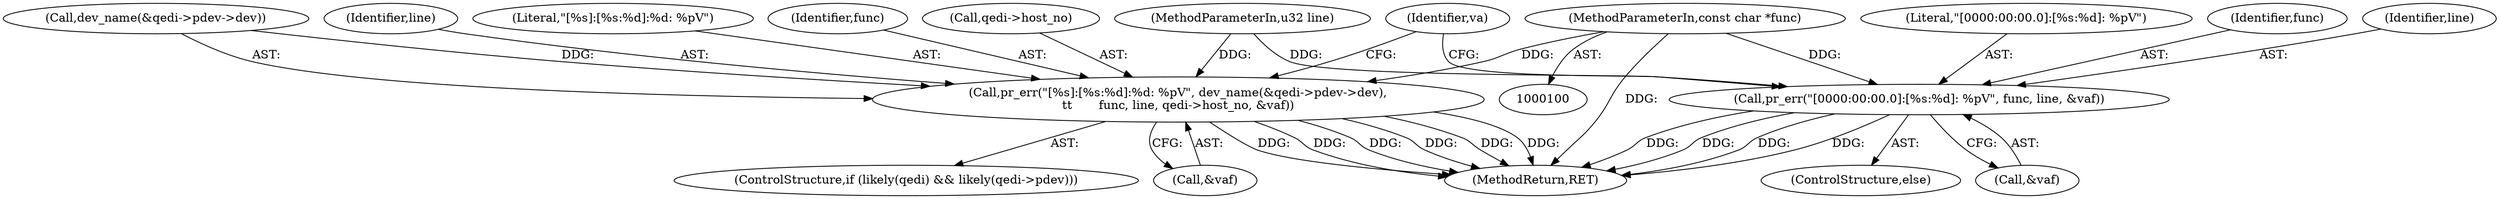 digraph "0_linux_c09581a52765a85f19fc35340127396d5e3379cc@pointer" {
"1000102" [label="(MethodParameterIn,const char *func)"];
"1000130" [label="(Call,pr_err(\"[%s]:[%s:%d]:%d: %pV\", dev_name(&qedi->pdev->dev),\n\t\t       func, line, qedi->host_no, &vaf))"];
"1000147" [label="(Call,pr_err(\"[0000:00:00.0]:[%s:%d]: %pV\", func, line, &vaf))"];
"1000102" [label="(MethodParameterIn,const char *func)"];
"1000130" [label="(Call,pr_err(\"[%s]:[%s:%d]:%d: %pV\", dev_name(&qedi->pdev->dev),\n\t\t       func, line, qedi->host_no, &vaf))"];
"1000144" [label="(Call,&vaf)"];
"1000149" [label="(Identifier,func)"];
"1000155" [label="(MethodReturn,RET)"];
"1000132" [label="(Call,dev_name(&qedi->pdev->dev))"];
"1000154" [label="(Identifier,va)"];
"1000122" [label="(ControlStructure,if (likely(qedi) && likely(qedi->pdev)))"];
"1000103" [label="(MethodParameterIn,u32 line)"];
"1000146" [label="(ControlStructure,else)"];
"1000147" [label="(Call,pr_err(\"[0000:00:00.0]:[%s:%d]: %pV\", func, line, &vaf))"];
"1000140" [label="(Identifier,line)"];
"1000131" [label="(Literal,\"[%s]:[%s:%d]:%d: %pV\")"];
"1000139" [label="(Identifier,func)"];
"1000150" [label="(Identifier,line)"];
"1000141" [label="(Call,qedi->host_no)"];
"1000151" [label="(Call,&vaf)"];
"1000148" [label="(Literal,\"[0000:00:00.0]:[%s:%d]: %pV\")"];
"1000102" -> "1000100"  [label="AST: "];
"1000102" -> "1000155"  [label="DDG: "];
"1000102" -> "1000130"  [label="DDG: "];
"1000102" -> "1000147"  [label="DDG: "];
"1000130" -> "1000122"  [label="AST: "];
"1000130" -> "1000144"  [label="CFG: "];
"1000131" -> "1000130"  [label="AST: "];
"1000132" -> "1000130"  [label="AST: "];
"1000139" -> "1000130"  [label="AST: "];
"1000140" -> "1000130"  [label="AST: "];
"1000141" -> "1000130"  [label="AST: "];
"1000144" -> "1000130"  [label="AST: "];
"1000154" -> "1000130"  [label="CFG: "];
"1000130" -> "1000155"  [label="DDG: "];
"1000130" -> "1000155"  [label="DDG: "];
"1000130" -> "1000155"  [label="DDG: "];
"1000130" -> "1000155"  [label="DDG: "];
"1000130" -> "1000155"  [label="DDG: "];
"1000130" -> "1000155"  [label="DDG: "];
"1000132" -> "1000130"  [label="DDG: "];
"1000103" -> "1000130"  [label="DDG: "];
"1000147" -> "1000146"  [label="AST: "];
"1000147" -> "1000151"  [label="CFG: "];
"1000148" -> "1000147"  [label="AST: "];
"1000149" -> "1000147"  [label="AST: "];
"1000150" -> "1000147"  [label="AST: "];
"1000151" -> "1000147"  [label="AST: "];
"1000154" -> "1000147"  [label="CFG: "];
"1000147" -> "1000155"  [label="DDG: "];
"1000147" -> "1000155"  [label="DDG: "];
"1000147" -> "1000155"  [label="DDG: "];
"1000147" -> "1000155"  [label="DDG: "];
"1000103" -> "1000147"  [label="DDG: "];
}
